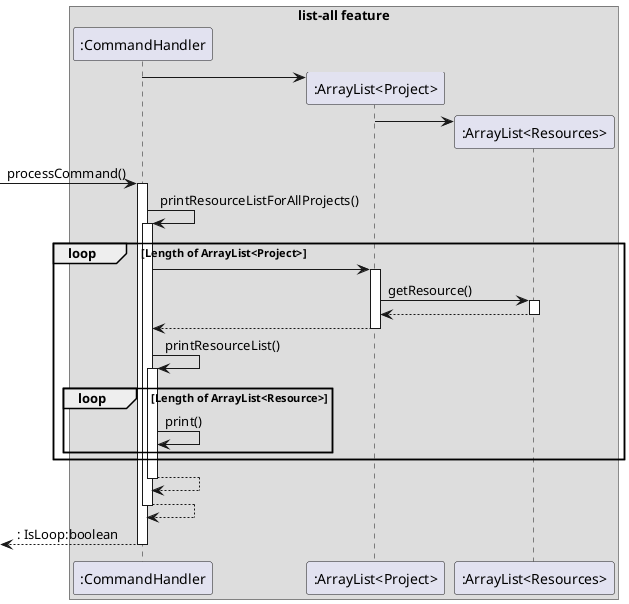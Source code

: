 @startuml

box list-all feature
participant ":CommandHandler" as CH
'participant "P1:Project" as P1
'participant "P2:Project" as P2
'participant "P3:Project" as P3
participant ":ArrayList<Project>" as PA
participant ":ArrayList<Resources>" as RA


create PA
CH -> PA

create RA
PA -> RA

[-> CH: processCommand()
activate CH

CH -> CH: printResourceListForAllProjects()
activate CH

loop Length of ArrayList<Project>
    CH -> PA
    activate PA
    PA -> RA: getResource()
    activate RA
    return
    return
    CH -> CH: printResourceList()
    activate CH
    loop Length of ArrayList<Resource>
        CH -> CH: print()
    end
end
endbox
return
return

return: IsLoop:boolean

@enduml